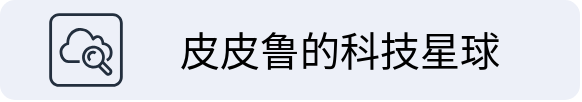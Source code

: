 <mxfile version="12.4.2" type="device" pages="1"><diagram id="rzhMUFD6X7oDKYb_x2AN" name="Page-1"><mxGraphModel dx="932" dy="593" grid="1" gridSize="10" guides="1" tooltips="1" connect="1" arrows="1" fold="1" page="1" pageScale="1" pageWidth="827" pageHeight="1169" math="0" shadow="0"><root><mxCell id="0"/><mxCell id="1" parent="0"/><mxCell id="gU5K49-Sh6ixXW4V8HE6-3" value="" style="rounded=1;whiteSpace=wrap;html=1;fillColor=#EDF0F8;gradientColor=none;strokeColor=none;" vertex="1" parent="1"><mxGeometry x="140" y="299" width="290" height="50" as="geometry"/></mxCell><mxCell id="gU5K49-Sh6ixXW4V8HE6-4" value="" style="outlineConnect=0;fontColor=#232F3E;gradientColor=none;strokeColor=#232F3E;fillColor=none;dashed=0;verticalLabelPosition=bottom;verticalAlign=top;align=center;html=1;fontSize=12;fontStyle=0;aspect=fixed;shape=mxgraph.aws4.resourceIcon;resIcon=mxgraph.aws4.instance_with_cloudwatch;" vertex="1" parent="1"><mxGeometry x="160" y="301" width="46" height="46" as="geometry"/></mxCell><mxCell id="gU5K49-Sh6ixXW4V8HE6-7" value="&lt;font style=&quot;font-size: 20px&quot;&gt;皮皮鲁的科技星球&lt;/font&gt;" style="text;html=1;strokeColor=none;fillColor=none;align=center;verticalAlign=middle;whiteSpace=wrap;rounded=0;" vertex="1" parent="1"><mxGeometry x="200" y="304.5" width="220" height="39" as="geometry"/></mxCell></root></mxGraphModel></diagram></mxfile>